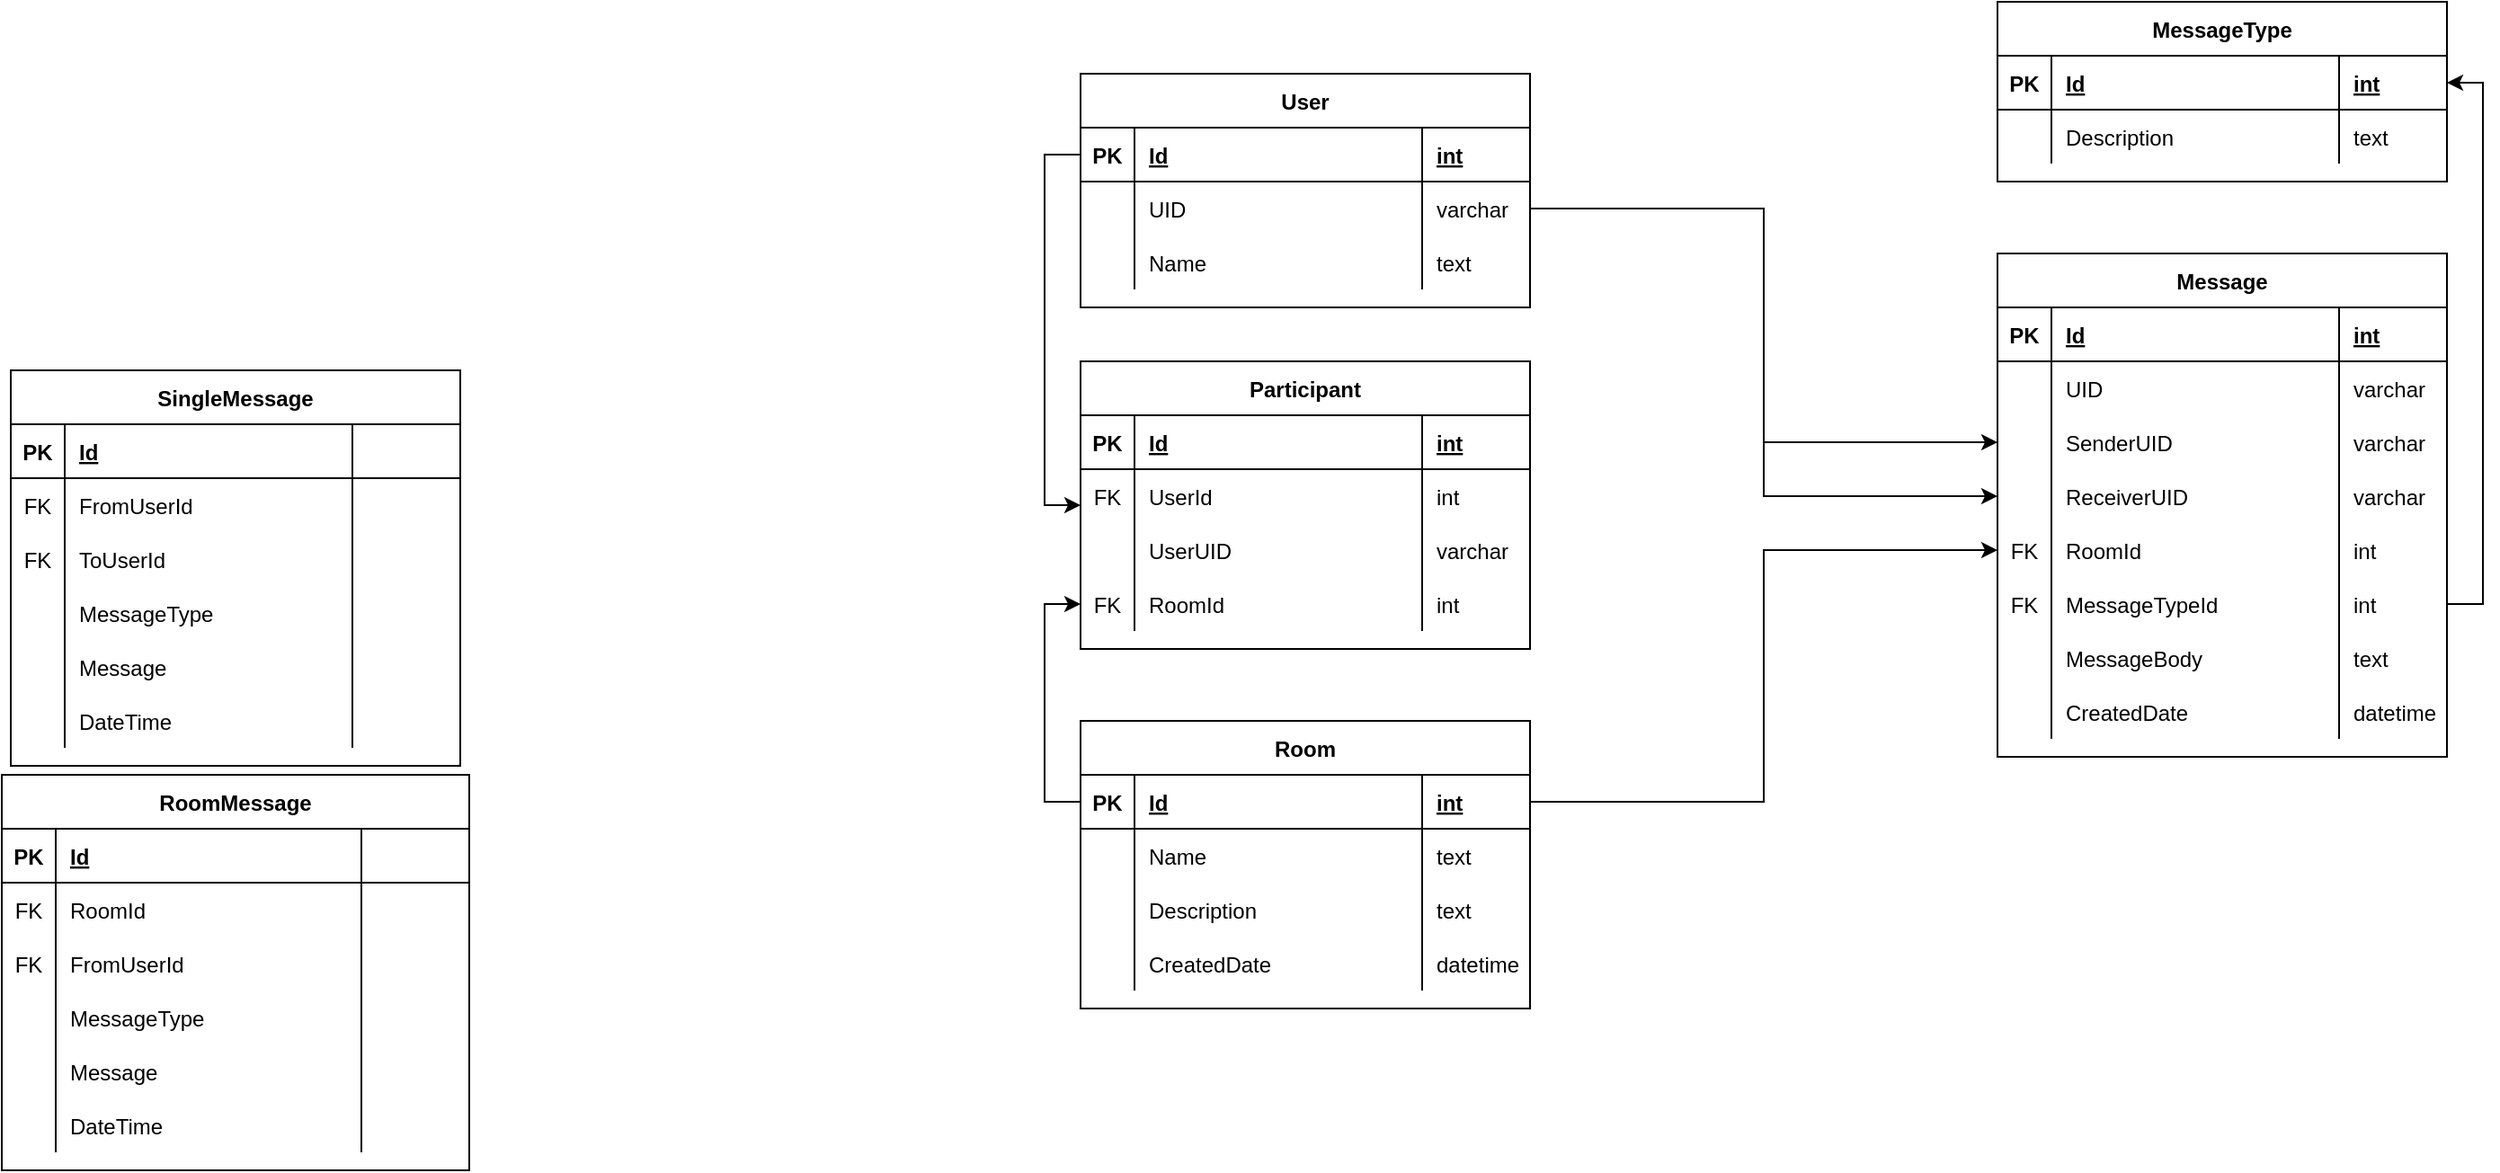 <mxfile version="14.8.3" type="device"><diagram id="R2lEEEUBdFMjLlhIrx00" name="Page-1"><mxGraphModel dx="773" dy="656" grid="1" gridSize="10" guides="1" tooltips="1" connect="1" arrows="1" fold="1" page="1" pageScale="1" pageWidth="850" pageHeight="1100" math="0" shadow="0" extFonts="Permanent Marker^https://fonts.googleapis.com/css?family=Permanent+Marker"><root><mxCell id="0"/><mxCell id="1" parent="0"/><mxCell id="C-vyLk0tnHw3VtMMgP7b-13" value="Room" style="shape=table;startSize=30;container=1;collapsible=1;childLayout=tableLayout;fixedRows=1;rowLines=0;fontStyle=1;align=center;resizeLast=1;" parent="1" vertex="1"><mxGeometry x="780" y="450" width="250" height="160" as="geometry"/></mxCell><mxCell id="C-vyLk0tnHw3VtMMgP7b-14" value="" style="shape=partialRectangle;collapsible=0;dropTarget=0;pointerEvents=0;fillColor=none;points=[[0,0.5],[1,0.5]];portConstraint=eastwest;top=0;left=0;right=0;bottom=1;" parent="C-vyLk0tnHw3VtMMgP7b-13" vertex="1"><mxGeometry y="30" width="250" height="30" as="geometry"/></mxCell><mxCell id="C-vyLk0tnHw3VtMMgP7b-15" value="PK" style="shape=partialRectangle;overflow=hidden;connectable=0;fillColor=none;top=0;left=0;bottom=0;right=0;fontStyle=1;" parent="C-vyLk0tnHw3VtMMgP7b-14" vertex="1"><mxGeometry width="30" height="30" as="geometry"/></mxCell><mxCell id="C-vyLk0tnHw3VtMMgP7b-16" value="Id" style="shape=partialRectangle;overflow=hidden;connectable=0;fillColor=none;top=0;left=0;bottom=0;right=0;align=left;spacingLeft=6;fontStyle=5;" parent="C-vyLk0tnHw3VtMMgP7b-14" vertex="1"><mxGeometry x="30" width="160" height="30" as="geometry"/></mxCell><mxCell id="4KyUTd0GVDFU0rJ4aI4f-154" value="int" style="shape=partialRectangle;overflow=hidden;connectable=0;fillColor=none;top=0;left=0;bottom=0;right=0;align=left;spacingLeft=6;fontStyle=5;" parent="C-vyLk0tnHw3VtMMgP7b-14" vertex="1"><mxGeometry x="190" width="60" height="30" as="geometry"/></mxCell><mxCell id="C-vyLk0tnHw3VtMMgP7b-17" value="" style="shape=partialRectangle;collapsible=0;dropTarget=0;pointerEvents=0;fillColor=none;points=[[0,0.5],[1,0.5]];portConstraint=eastwest;top=0;left=0;right=0;bottom=0;" parent="C-vyLk0tnHw3VtMMgP7b-13" vertex="1"><mxGeometry y="60" width="250" height="30" as="geometry"/></mxCell><mxCell id="C-vyLk0tnHw3VtMMgP7b-18" value="" style="shape=partialRectangle;overflow=hidden;connectable=0;fillColor=none;top=0;left=0;bottom=0;right=0;" parent="C-vyLk0tnHw3VtMMgP7b-17" vertex="1"><mxGeometry width="30" height="30" as="geometry"/></mxCell><mxCell id="C-vyLk0tnHw3VtMMgP7b-19" value="Name" style="shape=partialRectangle;overflow=hidden;connectable=0;fillColor=none;top=0;left=0;bottom=0;right=0;align=left;spacingLeft=6;" parent="C-vyLk0tnHw3VtMMgP7b-17" vertex="1"><mxGeometry x="30" width="160" height="30" as="geometry"/></mxCell><mxCell id="4KyUTd0GVDFU0rJ4aI4f-155" value="text" style="shape=partialRectangle;overflow=hidden;connectable=0;fillColor=none;top=0;left=0;bottom=0;right=0;align=left;spacingLeft=6;" parent="C-vyLk0tnHw3VtMMgP7b-17" vertex="1"><mxGeometry x="190" width="60" height="30" as="geometry"/></mxCell><mxCell id="C-vyLk0tnHw3VtMMgP7b-20" value="" style="shape=partialRectangle;collapsible=0;dropTarget=0;pointerEvents=0;fillColor=none;points=[[0,0.5],[1,0.5]];portConstraint=eastwest;top=0;left=0;right=0;bottom=0;" parent="C-vyLk0tnHw3VtMMgP7b-13" vertex="1"><mxGeometry y="90" width="250" height="30" as="geometry"/></mxCell><mxCell id="C-vyLk0tnHw3VtMMgP7b-21" value="" style="shape=partialRectangle;overflow=hidden;connectable=0;fillColor=none;top=0;left=0;bottom=0;right=0;" parent="C-vyLk0tnHw3VtMMgP7b-20" vertex="1"><mxGeometry width="30" height="30" as="geometry"/></mxCell><mxCell id="C-vyLk0tnHw3VtMMgP7b-22" value="Description" style="shape=partialRectangle;overflow=hidden;connectable=0;fillColor=none;top=0;left=0;bottom=0;right=0;align=left;spacingLeft=6;" parent="C-vyLk0tnHw3VtMMgP7b-20" vertex="1"><mxGeometry x="30" width="160" height="30" as="geometry"/></mxCell><mxCell id="4KyUTd0GVDFU0rJ4aI4f-156" value="text" style="shape=partialRectangle;overflow=hidden;connectable=0;fillColor=none;top=0;left=0;bottom=0;right=0;align=left;spacingLeft=6;" parent="C-vyLk0tnHw3VtMMgP7b-20" vertex="1"><mxGeometry x="190" width="60" height="30" as="geometry"/></mxCell><mxCell id="4KyUTd0GVDFU0rJ4aI4f-47" style="shape=partialRectangle;collapsible=0;dropTarget=0;pointerEvents=0;fillColor=none;points=[[0,0.5],[1,0.5]];portConstraint=eastwest;top=0;left=0;right=0;bottom=0;" parent="C-vyLk0tnHw3VtMMgP7b-13" vertex="1"><mxGeometry y="120" width="250" height="30" as="geometry"/></mxCell><mxCell id="4KyUTd0GVDFU0rJ4aI4f-48" style="shape=partialRectangle;overflow=hidden;connectable=0;fillColor=none;top=0;left=0;bottom=0;right=0;" parent="4KyUTd0GVDFU0rJ4aI4f-47" vertex="1"><mxGeometry width="30" height="30" as="geometry"/></mxCell><mxCell id="4KyUTd0GVDFU0rJ4aI4f-49" value="CreatedDate" style="shape=partialRectangle;overflow=hidden;connectable=0;fillColor=none;top=0;left=0;bottom=0;right=0;align=left;spacingLeft=6;" parent="4KyUTd0GVDFU0rJ4aI4f-47" vertex="1"><mxGeometry x="30" width="160" height="30" as="geometry"/></mxCell><mxCell id="4KyUTd0GVDFU0rJ4aI4f-157" value="datetime" style="shape=partialRectangle;overflow=hidden;connectable=0;fillColor=none;top=0;left=0;bottom=0;right=0;align=left;spacingLeft=6;" parent="4KyUTd0GVDFU0rJ4aI4f-47" vertex="1"><mxGeometry x="190" width="60" height="30" as="geometry"/></mxCell><mxCell id="4KyUTd0GVDFU0rJ4aI4f-66" style="edgeStyle=orthogonalEdgeStyle;rounded=0;orthogonalLoop=1;jettySize=auto;html=1;exitX=1;exitY=0.5;exitDx=0;exitDy=0;entryX=0;entryY=0.5;entryDx=0;entryDy=0;" parent="1" source="C-vyLk0tnHw3VtMMgP7b-24" edge="1"><mxGeometry relative="1" as="geometry"/></mxCell><mxCell id="C-vyLk0tnHw3VtMMgP7b-23" value="User" style="shape=table;startSize=30;container=1;collapsible=1;childLayout=tableLayout;fixedRows=1;rowLines=0;fontStyle=1;align=center;resizeLast=1;" parent="1" vertex="1"><mxGeometry x="780" y="90" width="250" height="130" as="geometry"/></mxCell><mxCell id="C-vyLk0tnHw3VtMMgP7b-24" value="" style="shape=partialRectangle;collapsible=0;dropTarget=0;pointerEvents=0;fillColor=none;points=[[0,0.5],[1,0.5]];portConstraint=eastwest;top=0;left=0;right=0;bottom=1;" parent="C-vyLk0tnHw3VtMMgP7b-23" vertex="1"><mxGeometry y="30" width="250" height="30" as="geometry"/></mxCell><mxCell id="C-vyLk0tnHw3VtMMgP7b-25" value="PK" style="shape=partialRectangle;overflow=hidden;connectable=0;fillColor=none;top=0;left=0;bottom=0;right=0;fontStyle=1;" parent="C-vyLk0tnHw3VtMMgP7b-24" vertex="1"><mxGeometry width="30" height="30" as="geometry"/></mxCell><mxCell id="C-vyLk0tnHw3VtMMgP7b-26" value="Id" style="shape=partialRectangle;overflow=hidden;connectable=0;fillColor=none;top=0;left=0;bottom=0;right=0;align=left;spacingLeft=6;fontStyle=5;" parent="C-vyLk0tnHw3VtMMgP7b-24" vertex="1"><mxGeometry x="30" width="160" height="30" as="geometry"/></mxCell><mxCell id="4KyUTd0GVDFU0rJ4aI4f-140" value="int" style="shape=partialRectangle;overflow=hidden;connectable=0;fillColor=none;top=0;left=0;bottom=0;right=0;align=left;spacingLeft=6;fontStyle=5;" parent="C-vyLk0tnHw3VtMMgP7b-24" vertex="1"><mxGeometry x="190" width="60" height="30" as="geometry"/></mxCell><mxCell id="z6zWXzBOyjvZkmznRWdX-42" style="shape=partialRectangle;collapsible=0;dropTarget=0;pointerEvents=0;fillColor=none;points=[[0,0.5],[1,0.5]];portConstraint=eastwest;top=0;left=0;right=0;bottom=0;" vertex="1" parent="C-vyLk0tnHw3VtMMgP7b-23"><mxGeometry y="60" width="250" height="30" as="geometry"/></mxCell><mxCell id="z6zWXzBOyjvZkmznRWdX-43" style="shape=partialRectangle;overflow=hidden;connectable=0;fillColor=none;top=0;left=0;bottom=0;right=0;" vertex="1" parent="z6zWXzBOyjvZkmznRWdX-42"><mxGeometry width="30" height="30" as="geometry"/></mxCell><mxCell id="z6zWXzBOyjvZkmznRWdX-44" value="UID" style="shape=partialRectangle;overflow=hidden;connectable=0;fillColor=none;top=0;left=0;bottom=0;right=0;align=left;spacingLeft=6;" vertex="1" parent="z6zWXzBOyjvZkmznRWdX-42"><mxGeometry x="30" width="160" height="30" as="geometry"/></mxCell><mxCell id="z6zWXzBOyjvZkmznRWdX-45" value="varchar" style="shape=partialRectangle;overflow=hidden;connectable=0;fillColor=none;top=0;left=0;bottom=0;right=0;align=left;spacingLeft=6;" vertex="1" parent="z6zWXzBOyjvZkmznRWdX-42"><mxGeometry x="190" width="60" height="30" as="geometry"/></mxCell><mxCell id="C-vyLk0tnHw3VtMMgP7b-27" value="" style="shape=partialRectangle;collapsible=0;dropTarget=0;pointerEvents=0;fillColor=none;points=[[0,0.5],[1,0.5]];portConstraint=eastwest;top=0;left=0;right=0;bottom=0;" parent="C-vyLk0tnHw3VtMMgP7b-23" vertex="1"><mxGeometry y="90" width="250" height="30" as="geometry"/></mxCell><mxCell id="C-vyLk0tnHw3VtMMgP7b-28" value="" style="shape=partialRectangle;overflow=hidden;connectable=0;fillColor=none;top=0;left=0;bottom=0;right=0;" parent="C-vyLk0tnHw3VtMMgP7b-27" vertex="1"><mxGeometry width="30" height="30" as="geometry"/></mxCell><mxCell id="C-vyLk0tnHw3VtMMgP7b-29" value="Name" style="shape=partialRectangle;overflow=hidden;connectable=0;fillColor=none;top=0;left=0;bottom=0;right=0;align=left;spacingLeft=6;" parent="C-vyLk0tnHw3VtMMgP7b-27" vertex="1"><mxGeometry x="30" width="160" height="30" as="geometry"/></mxCell><mxCell id="4KyUTd0GVDFU0rJ4aI4f-141" value="text" style="shape=partialRectangle;overflow=hidden;connectable=0;fillColor=none;top=0;left=0;bottom=0;right=0;align=left;spacingLeft=6;" parent="C-vyLk0tnHw3VtMMgP7b-27" vertex="1"><mxGeometry x="190" width="60" height="30" as="geometry"/></mxCell><mxCell id="4KyUTd0GVDFU0rJ4aI4f-89" value="RoomMessage" style="shape=table;startSize=30;container=1;collapsible=1;childLayout=tableLayout;fixedRows=1;rowLines=0;fontStyle=1;align=center;resizeLast=1;" parent="1" vertex="1"><mxGeometry x="180" y="480" width="260" height="220" as="geometry"/></mxCell><mxCell id="4KyUTd0GVDFU0rJ4aI4f-90" value="" style="shape=partialRectangle;collapsible=0;dropTarget=0;pointerEvents=0;fillColor=none;points=[[0,0.5],[1,0.5]];portConstraint=eastwest;top=0;left=0;right=0;bottom=1;" parent="4KyUTd0GVDFU0rJ4aI4f-89" vertex="1"><mxGeometry y="30" width="260" height="30" as="geometry"/></mxCell><mxCell id="4KyUTd0GVDFU0rJ4aI4f-91" value="PK" style="shape=partialRectangle;overflow=hidden;connectable=0;fillColor=none;top=0;left=0;bottom=0;right=0;fontStyle=1;" parent="4KyUTd0GVDFU0rJ4aI4f-90" vertex="1"><mxGeometry width="30" height="30" as="geometry"/></mxCell><mxCell id="4KyUTd0GVDFU0rJ4aI4f-92" value="Id" style="shape=partialRectangle;overflow=hidden;connectable=0;fillColor=none;top=0;left=0;bottom=0;right=0;align=left;spacingLeft=6;fontStyle=5;" parent="4KyUTd0GVDFU0rJ4aI4f-90" vertex="1"><mxGeometry x="30" width="170" height="30" as="geometry"/></mxCell><mxCell id="4KyUTd0GVDFU0rJ4aI4f-158" style="shape=partialRectangle;overflow=hidden;connectable=0;fillColor=none;top=0;left=0;bottom=0;right=0;align=left;spacingLeft=6;fontStyle=5;" parent="4KyUTd0GVDFU0rJ4aI4f-90" vertex="1"><mxGeometry x="200" width="60" height="30" as="geometry"/></mxCell><mxCell id="4KyUTd0GVDFU0rJ4aI4f-93" value="" style="shape=partialRectangle;collapsible=0;dropTarget=0;pointerEvents=0;fillColor=none;points=[[0,0.5],[1,0.5]];portConstraint=eastwest;top=0;left=0;right=0;bottom=0;" parent="4KyUTd0GVDFU0rJ4aI4f-89" vertex="1"><mxGeometry y="60" width="260" height="30" as="geometry"/></mxCell><mxCell id="4KyUTd0GVDFU0rJ4aI4f-94" value="FK" style="shape=partialRectangle;overflow=hidden;connectable=0;fillColor=none;top=0;left=0;bottom=0;right=0;" parent="4KyUTd0GVDFU0rJ4aI4f-93" vertex="1"><mxGeometry width="30" height="30" as="geometry"/></mxCell><mxCell id="4KyUTd0GVDFU0rJ4aI4f-95" value="RoomId" style="shape=partialRectangle;overflow=hidden;connectable=0;fillColor=none;top=0;left=0;bottom=0;right=0;align=left;spacingLeft=6;" parent="4KyUTd0GVDFU0rJ4aI4f-93" vertex="1"><mxGeometry x="30" width="170" height="30" as="geometry"/></mxCell><mxCell id="4KyUTd0GVDFU0rJ4aI4f-159" style="shape=partialRectangle;overflow=hidden;connectable=0;fillColor=none;top=0;left=0;bottom=0;right=0;align=left;spacingLeft=6;" parent="4KyUTd0GVDFU0rJ4aI4f-93" vertex="1"><mxGeometry x="200" width="60" height="30" as="geometry"/></mxCell><mxCell id="4KyUTd0GVDFU0rJ4aI4f-123" style="shape=partialRectangle;collapsible=0;dropTarget=0;pointerEvents=0;fillColor=none;points=[[0,0.5],[1,0.5]];portConstraint=eastwest;top=0;left=0;right=0;bottom=0;" parent="4KyUTd0GVDFU0rJ4aI4f-89" vertex="1"><mxGeometry y="90" width="260" height="30" as="geometry"/></mxCell><mxCell id="4KyUTd0GVDFU0rJ4aI4f-124" value="FK" style="shape=partialRectangle;overflow=hidden;connectable=0;fillColor=none;top=0;left=0;bottom=0;right=0;" parent="4KyUTd0GVDFU0rJ4aI4f-123" vertex="1"><mxGeometry width="30" height="30" as="geometry"/></mxCell><mxCell id="4KyUTd0GVDFU0rJ4aI4f-125" value="FromUserId" style="shape=partialRectangle;overflow=hidden;connectable=0;fillColor=none;top=0;left=0;bottom=0;right=0;align=left;spacingLeft=6;" parent="4KyUTd0GVDFU0rJ4aI4f-123" vertex="1"><mxGeometry x="30" width="170" height="30" as="geometry"/></mxCell><mxCell id="4KyUTd0GVDFU0rJ4aI4f-160" style="shape=partialRectangle;overflow=hidden;connectable=0;fillColor=none;top=0;left=0;bottom=0;right=0;align=left;spacingLeft=6;" parent="4KyUTd0GVDFU0rJ4aI4f-123" vertex="1"><mxGeometry x="200" width="60" height="30" as="geometry"/></mxCell><mxCell id="4KyUTd0GVDFU0rJ4aI4f-96" value="" style="shape=partialRectangle;collapsible=0;dropTarget=0;pointerEvents=0;fillColor=none;points=[[0,0.5],[1,0.5]];portConstraint=eastwest;top=0;left=0;right=0;bottom=0;" parent="4KyUTd0GVDFU0rJ4aI4f-89" vertex="1"><mxGeometry y="120" width="260" height="30" as="geometry"/></mxCell><mxCell id="4KyUTd0GVDFU0rJ4aI4f-97" value="" style="shape=partialRectangle;overflow=hidden;connectable=0;fillColor=none;top=0;left=0;bottom=0;right=0;" parent="4KyUTd0GVDFU0rJ4aI4f-96" vertex="1"><mxGeometry width="30" height="30" as="geometry"/></mxCell><mxCell id="4KyUTd0GVDFU0rJ4aI4f-98" value="MessageType" style="shape=partialRectangle;overflow=hidden;connectable=0;fillColor=none;top=0;left=0;bottom=0;right=0;align=left;spacingLeft=6;" parent="4KyUTd0GVDFU0rJ4aI4f-96" vertex="1"><mxGeometry x="30" width="170" height="30" as="geometry"/></mxCell><mxCell id="4KyUTd0GVDFU0rJ4aI4f-161" style="shape=partialRectangle;overflow=hidden;connectable=0;fillColor=none;top=0;left=0;bottom=0;right=0;align=left;spacingLeft=6;" parent="4KyUTd0GVDFU0rJ4aI4f-96" vertex="1"><mxGeometry x="200" width="60" height="30" as="geometry"/></mxCell><mxCell id="4KyUTd0GVDFU0rJ4aI4f-99" style="shape=partialRectangle;collapsible=0;dropTarget=0;pointerEvents=0;fillColor=none;points=[[0,0.5],[1,0.5]];portConstraint=eastwest;top=0;left=0;right=0;bottom=0;" parent="4KyUTd0GVDFU0rJ4aI4f-89" vertex="1"><mxGeometry y="150" width="260" height="30" as="geometry"/></mxCell><mxCell id="4KyUTd0GVDFU0rJ4aI4f-100" style="shape=partialRectangle;overflow=hidden;connectable=0;fillColor=none;top=0;left=0;bottom=0;right=0;" parent="4KyUTd0GVDFU0rJ4aI4f-99" vertex="1"><mxGeometry width="30" height="30" as="geometry"/></mxCell><mxCell id="4KyUTd0GVDFU0rJ4aI4f-101" value="Message" style="shape=partialRectangle;overflow=hidden;connectable=0;fillColor=none;top=0;left=0;bottom=0;right=0;align=left;spacingLeft=6;" parent="4KyUTd0GVDFU0rJ4aI4f-99" vertex="1"><mxGeometry x="30" width="170" height="30" as="geometry"/></mxCell><mxCell id="4KyUTd0GVDFU0rJ4aI4f-162" style="shape=partialRectangle;overflow=hidden;connectable=0;fillColor=none;top=0;left=0;bottom=0;right=0;align=left;spacingLeft=6;" parent="4KyUTd0GVDFU0rJ4aI4f-99" vertex="1"><mxGeometry x="200" width="60" height="30" as="geometry"/></mxCell><mxCell id="4KyUTd0GVDFU0rJ4aI4f-102" style="shape=partialRectangle;collapsible=0;dropTarget=0;pointerEvents=0;fillColor=none;points=[[0,0.5],[1,0.5]];portConstraint=eastwest;top=0;left=0;right=0;bottom=0;" parent="4KyUTd0GVDFU0rJ4aI4f-89" vertex="1"><mxGeometry y="180" width="260" height="30" as="geometry"/></mxCell><mxCell id="4KyUTd0GVDFU0rJ4aI4f-103" style="shape=partialRectangle;overflow=hidden;connectable=0;fillColor=none;top=0;left=0;bottom=0;right=0;" parent="4KyUTd0GVDFU0rJ4aI4f-102" vertex="1"><mxGeometry width="30" height="30" as="geometry"/></mxCell><mxCell id="4KyUTd0GVDFU0rJ4aI4f-104" value="DateTime" style="shape=partialRectangle;overflow=hidden;connectable=0;fillColor=none;top=0;left=0;bottom=0;right=0;align=left;spacingLeft=6;" parent="4KyUTd0GVDFU0rJ4aI4f-102" vertex="1"><mxGeometry x="30" width="170" height="30" as="geometry"/></mxCell><mxCell id="4KyUTd0GVDFU0rJ4aI4f-163" style="shape=partialRectangle;overflow=hidden;connectable=0;fillColor=none;top=0;left=0;bottom=0;right=0;align=left;spacingLeft=6;" parent="4KyUTd0GVDFU0rJ4aI4f-102" vertex="1"><mxGeometry x="200" width="60" height="30" as="geometry"/></mxCell><mxCell id="4KyUTd0GVDFU0rJ4aI4f-110" value="Participant" style="shape=table;startSize=30;container=1;collapsible=1;childLayout=tableLayout;fixedRows=1;rowLines=0;fontStyle=1;align=center;resizeLast=1;" parent="1" vertex="1"><mxGeometry x="780" y="250" width="250" height="160" as="geometry"/></mxCell><mxCell id="4KyUTd0GVDFU0rJ4aI4f-111" value="" style="shape=partialRectangle;collapsible=0;dropTarget=0;pointerEvents=0;fillColor=none;points=[[0,0.5],[1,0.5]];portConstraint=eastwest;top=0;left=0;right=0;bottom=1;" parent="4KyUTd0GVDFU0rJ4aI4f-110" vertex="1"><mxGeometry y="30" width="250" height="30" as="geometry"/></mxCell><mxCell id="4KyUTd0GVDFU0rJ4aI4f-112" value="PK" style="shape=partialRectangle;overflow=hidden;connectable=0;fillColor=none;top=0;left=0;bottom=0;right=0;fontStyle=1;" parent="4KyUTd0GVDFU0rJ4aI4f-111" vertex="1"><mxGeometry width="30" height="30" as="geometry"/></mxCell><mxCell id="4KyUTd0GVDFU0rJ4aI4f-113" value="Id" style="shape=partialRectangle;overflow=hidden;connectable=0;fillColor=none;top=0;left=0;bottom=0;right=0;align=left;spacingLeft=6;fontStyle=5;" parent="4KyUTd0GVDFU0rJ4aI4f-111" vertex="1"><mxGeometry x="30" width="160" height="30" as="geometry"/></mxCell><mxCell id="4KyUTd0GVDFU0rJ4aI4f-151" value="int" style="shape=partialRectangle;overflow=hidden;connectable=0;fillColor=none;top=0;left=0;bottom=0;right=0;align=left;spacingLeft=6;fontStyle=5;" parent="4KyUTd0GVDFU0rJ4aI4f-111" vertex="1"><mxGeometry x="190" width="60" height="30" as="geometry"/></mxCell><mxCell id="z6zWXzBOyjvZkmznRWdX-46" style="shape=partialRectangle;collapsible=0;dropTarget=0;pointerEvents=0;fillColor=none;points=[[0,0.5],[1,0.5]];portConstraint=eastwest;top=0;left=0;right=0;bottom=0;" vertex="1" parent="4KyUTd0GVDFU0rJ4aI4f-110"><mxGeometry y="60" width="250" height="30" as="geometry"/></mxCell><mxCell id="z6zWXzBOyjvZkmznRWdX-47" value="FK" style="shape=partialRectangle;overflow=hidden;connectable=0;fillColor=none;top=0;left=0;bottom=0;right=0;" vertex="1" parent="z6zWXzBOyjvZkmznRWdX-46"><mxGeometry width="30" height="30" as="geometry"/></mxCell><mxCell id="z6zWXzBOyjvZkmznRWdX-48" value="UserId" style="shape=partialRectangle;overflow=hidden;connectable=0;fillColor=none;top=0;left=0;bottom=0;right=0;align=left;spacingLeft=6;" vertex="1" parent="z6zWXzBOyjvZkmznRWdX-46"><mxGeometry x="30" width="160" height="30" as="geometry"/></mxCell><mxCell id="z6zWXzBOyjvZkmznRWdX-49" value="int" style="shape=partialRectangle;overflow=hidden;connectable=0;fillColor=none;top=0;left=0;bottom=0;right=0;align=left;spacingLeft=6;" vertex="1" parent="z6zWXzBOyjvZkmznRWdX-46"><mxGeometry x="190" width="60" height="30" as="geometry"/></mxCell><mxCell id="4KyUTd0GVDFU0rJ4aI4f-114" value="" style="shape=partialRectangle;collapsible=0;dropTarget=0;pointerEvents=0;fillColor=none;points=[[0,0.5],[1,0.5]];portConstraint=eastwest;top=0;left=0;right=0;bottom=0;" parent="4KyUTd0GVDFU0rJ4aI4f-110" vertex="1"><mxGeometry y="90" width="250" height="30" as="geometry"/></mxCell><mxCell id="4KyUTd0GVDFU0rJ4aI4f-115" value="" style="shape=partialRectangle;overflow=hidden;connectable=0;fillColor=none;top=0;left=0;bottom=0;right=0;" parent="4KyUTd0GVDFU0rJ4aI4f-114" vertex="1"><mxGeometry width="30" height="30" as="geometry"/></mxCell><mxCell id="4KyUTd0GVDFU0rJ4aI4f-116" value="UserUID" style="shape=partialRectangle;overflow=hidden;connectable=0;fillColor=none;top=0;left=0;bottom=0;right=0;align=left;spacingLeft=6;" parent="4KyUTd0GVDFU0rJ4aI4f-114" vertex="1"><mxGeometry x="30" width="160" height="30" as="geometry"/></mxCell><mxCell id="4KyUTd0GVDFU0rJ4aI4f-152" value="varchar" style="shape=partialRectangle;overflow=hidden;connectable=0;fillColor=none;top=0;left=0;bottom=0;right=0;align=left;spacingLeft=6;" parent="4KyUTd0GVDFU0rJ4aI4f-114" vertex="1"><mxGeometry x="190" width="60" height="30" as="geometry"/></mxCell><mxCell id="4KyUTd0GVDFU0rJ4aI4f-117" style="shape=partialRectangle;collapsible=0;dropTarget=0;pointerEvents=0;fillColor=none;points=[[0,0.5],[1,0.5]];portConstraint=eastwest;top=0;left=0;right=0;bottom=0;" parent="4KyUTd0GVDFU0rJ4aI4f-110" vertex="1"><mxGeometry y="120" width="250" height="30" as="geometry"/></mxCell><mxCell id="4KyUTd0GVDFU0rJ4aI4f-118" value="FK" style="shape=partialRectangle;overflow=hidden;connectable=0;fillColor=none;top=0;left=0;bottom=0;right=0;" parent="4KyUTd0GVDFU0rJ4aI4f-117" vertex="1"><mxGeometry width="30" height="30" as="geometry"/></mxCell><mxCell id="4KyUTd0GVDFU0rJ4aI4f-119" value="RoomId" style="shape=partialRectangle;overflow=hidden;connectable=0;fillColor=none;top=0;left=0;bottom=0;right=0;align=left;spacingLeft=6;" parent="4KyUTd0GVDFU0rJ4aI4f-117" vertex="1"><mxGeometry x="30" width="160" height="30" as="geometry"/></mxCell><mxCell id="4KyUTd0GVDFU0rJ4aI4f-153" value="int" style="shape=partialRectangle;overflow=hidden;connectable=0;fillColor=none;top=0;left=0;bottom=0;right=0;align=left;spacingLeft=6;" parent="4KyUTd0GVDFU0rJ4aI4f-117" vertex="1"><mxGeometry x="190" width="60" height="30" as="geometry"/></mxCell><mxCell id="4KyUTd0GVDFU0rJ4aI4f-121" style="edgeStyle=orthogonalEdgeStyle;rounded=0;orthogonalLoop=1;jettySize=auto;html=1;exitX=0;exitY=0.5;exitDx=0;exitDy=0;entryX=0;entryY=0.667;entryDx=0;entryDy=0;entryPerimeter=0;" parent="1" source="C-vyLk0tnHw3VtMMgP7b-24" target="z6zWXzBOyjvZkmznRWdX-46" edge="1"><mxGeometry relative="1" as="geometry"><mxPoint x="760" y="75" as="sourcePoint"/><mxPoint x="710" y="330" as="targetPoint"/></mxGeometry></mxCell><mxCell id="4KyUTd0GVDFU0rJ4aI4f-122" style="edgeStyle=orthogonalEdgeStyle;rounded=0;orthogonalLoop=1;jettySize=auto;html=1;exitX=0;exitY=0.5;exitDx=0;exitDy=0;entryX=0;entryY=0.5;entryDx=0;entryDy=0;" parent="1" source="C-vyLk0tnHw3VtMMgP7b-14" target="4KyUTd0GVDFU0rJ4aI4f-117" edge="1"><mxGeometry relative="1" as="geometry"/></mxCell><mxCell id="z6zWXzBOyjvZkmznRWdX-1" value="Message" style="shape=table;startSize=30;container=1;collapsible=1;childLayout=tableLayout;fixedRows=1;rowLines=0;fontStyle=1;align=center;resizeLast=1;" vertex="1" parent="1"><mxGeometry x="1290" y="190" width="250" height="280" as="geometry"/></mxCell><mxCell id="z6zWXzBOyjvZkmznRWdX-2" value="" style="shape=partialRectangle;collapsible=0;dropTarget=0;pointerEvents=0;fillColor=none;points=[[0,0.5],[1,0.5]];portConstraint=eastwest;top=0;left=0;right=0;bottom=1;" vertex="1" parent="z6zWXzBOyjvZkmznRWdX-1"><mxGeometry y="30" width="250" height="30" as="geometry"/></mxCell><mxCell id="z6zWXzBOyjvZkmznRWdX-3" value="PK" style="shape=partialRectangle;overflow=hidden;connectable=0;fillColor=none;top=0;left=0;bottom=0;right=0;fontStyle=1;" vertex="1" parent="z6zWXzBOyjvZkmznRWdX-2"><mxGeometry width="30" height="30" as="geometry"/></mxCell><mxCell id="z6zWXzBOyjvZkmznRWdX-4" value="Id" style="shape=partialRectangle;overflow=hidden;connectable=0;fillColor=none;top=0;left=0;bottom=0;right=0;align=left;spacingLeft=6;fontStyle=5;" vertex="1" parent="z6zWXzBOyjvZkmznRWdX-2"><mxGeometry x="30" width="160" height="30" as="geometry"/></mxCell><mxCell id="z6zWXzBOyjvZkmznRWdX-5" value="int" style="shape=partialRectangle;overflow=hidden;connectable=0;fillColor=none;top=0;left=0;bottom=0;right=0;align=left;spacingLeft=6;fontStyle=5;" vertex="1" parent="z6zWXzBOyjvZkmznRWdX-2"><mxGeometry x="190" width="60" height="30" as="geometry"/></mxCell><mxCell id="z6zWXzBOyjvZkmznRWdX-33" style="shape=partialRectangle;collapsible=0;dropTarget=0;pointerEvents=0;fillColor=none;points=[[0,0.5],[1,0.5]];portConstraint=eastwest;top=0;left=0;right=0;bottom=0;" vertex="1" parent="z6zWXzBOyjvZkmznRWdX-1"><mxGeometry y="60" width="250" height="30" as="geometry"/></mxCell><mxCell id="z6zWXzBOyjvZkmznRWdX-34" style="shape=partialRectangle;overflow=hidden;connectable=0;fillColor=none;top=0;left=0;bottom=0;right=0;" vertex="1" parent="z6zWXzBOyjvZkmznRWdX-33"><mxGeometry width="30" height="30" as="geometry"/></mxCell><mxCell id="z6zWXzBOyjvZkmznRWdX-35" value="UID" style="shape=partialRectangle;overflow=hidden;connectable=0;fillColor=none;top=0;left=0;bottom=0;right=0;align=left;spacingLeft=6;" vertex="1" parent="z6zWXzBOyjvZkmznRWdX-33"><mxGeometry x="30" width="160" height="30" as="geometry"/></mxCell><mxCell id="z6zWXzBOyjvZkmznRWdX-36" value="varchar" style="shape=partialRectangle;overflow=hidden;connectable=0;fillColor=none;top=0;left=0;bottom=0;right=0;align=left;spacingLeft=6;" vertex="1" parent="z6zWXzBOyjvZkmznRWdX-33"><mxGeometry x="190" width="60" height="30" as="geometry"/></mxCell><mxCell id="z6zWXzBOyjvZkmznRWdX-6" value="" style="shape=partialRectangle;collapsible=0;dropTarget=0;pointerEvents=0;fillColor=none;points=[[0,0.5],[1,0.5]];portConstraint=eastwest;top=0;left=0;right=0;bottom=0;" vertex="1" parent="z6zWXzBOyjvZkmznRWdX-1"><mxGeometry y="90" width="250" height="30" as="geometry"/></mxCell><mxCell id="z6zWXzBOyjvZkmznRWdX-7" value="" style="shape=partialRectangle;overflow=hidden;connectable=0;fillColor=none;top=0;left=0;bottom=0;right=0;" vertex="1" parent="z6zWXzBOyjvZkmznRWdX-6"><mxGeometry width="30" height="30" as="geometry"/></mxCell><mxCell id="z6zWXzBOyjvZkmznRWdX-8" value="SenderUID" style="shape=partialRectangle;overflow=hidden;connectable=0;fillColor=none;top=0;left=0;bottom=0;right=0;align=left;spacingLeft=6;" vertex="1" parent="z6zWXzBOyjvZkmznRWdX-6"><mxGeometry x="30" width="160" height="30" as="geometry"/></mxCell><mxCell id="z6zWXzBOyjvZkmznRWdX-9" value="varchar" style="shape=partialRectangle;overflow=hidden;connectable=0;fillColor=none;top=0;left=0;bottom=0;right=0;align=left;spacingLeft=6;" vertex="1" parent="z6zWXzBOyjvZkmznRWdX-6"><mxGeometry x="190" width="60" height="30" as="geometry"/></mxCell><mxCell id="z6zWXzBOyjvZkmznRWdX-10" style="shape=partialRectangle;collapsible=0;dropTarget=0;pointerEvents=0;fillColor=none;points=[[0,0.5],[1,0.5]];portConstraint=eastwest;top=0;left=0;right=0;bottom=0;" vertex="1" parent="z6zWXzBOyjvZkmznRWdX-1"><mxGeometry y="120" width="250" height="30" as="geometry"/></mxCell><mxCell id="z6zWXzBOyjvZkmznRWdX-11" value="" style="shape=partialRectangle;overflow=hidden;connectable=0;fillColor=none;top=0;left=0;bottom=0;right=0;" vertex="1" parent="z6zWXzBOyjvZkmznRWdX-10"><mxGeometry width="30" height="30" as="geometry"/></mxCell><mxCell id="z6zWXzBOyjvZkmznRWdX-12" value="ReceiverUID" style="shape=partialRectangle;overflow=hidden;connectable=0;fillColor=none;top=0;left=0;bottom=0;right=0;align=left;spacingLeft=6;" vertex="1" parent="z6zWXzBOyjvZkmznRWdX-10"><mxGeometry x="30" width="160" height="30" as="geometry"/></mxCell><mxCell id="z6zWXzBOyjvZkmznRWdX-13" value="varchar" style="shape=partialRectangle;overflow=hidden;connectable=0;fillColor=none;top=0;left=0;bottom=0;right=0;align=left;spacingLeft=6;" vertex="1" parent="z6zWXzBOyjvZkmznRWdX-10"><mxGeometry x="190" width="60" height="30" as="geometry"/></mxCell><mxCell id="z6zWXzBOyjvZkmznRWdX-26" style="shape=partialRectangle;collapsible=0;dropTarget=0;pointerEvents=0;fillColor=none;points=[[0,0.5],[1,0.5]];portConstraint=eastwest;top=0;left=0;right=0;bottom=0;" vertex="1" parent="z6zWXzBOyjvZkmznRWdX-1"><mxGeometry y="150" width="250" height="30" as="geometry"/></mxCell><mxCell id="z6zWXzBOyjvZkmznRWdX-27" value="FK" style="shape=partialRectangle;overflow=hidden;connectable=0;fillColor=none;top=0;left=0;bottom=0;right=0;" vertex="1" parent="z6zWXzBOyjvZkmznRWdX-26"><mxGeometry width="30" height="30" as="geometry"/></mxCell><mxCell id="z6zWXzBOyjvZkmznRWdX-28" value="RoomId" style="shape=partialRectangle;overflow=hidden;connectable=0;fillColor=none;top=0;left=0;bottom=0;right=0;align=left;spacingLeft=6;" vertex="1" parent="z6zWXzBOyjvZkmznRWdX-26"><mxGeometry x="30" width="160" height="30" as="geometry"/></mxCell><mxCell id="z6zWXzBOyjvZkmznRWdX-29" value="int" style="shape=partialRectangle;overflow=hidden;connectable=0;fillColor=none;top=0;left=0;bottom=0;right=0;align=left;spacingLeft=6;" vertex="1" parent="z6zWXzBOyjvZkmznRWdX-26"><mxGeometry x="190" width="60" height="30" as="geometry"/></mxCell><mxCell id="z6zWXzBOyjvZkmznRWdX-14" value="" style="shape=partialRectangle;collapsible=0;dropTarget=0;pointerEvents=0;fillColor=none;points=[[0,0.5],[1,0.5]];portConstraint=eastwest;top=0;left=0;right=0;bottom=0;" vertex="1" parent="z6zWXzBOyjvZkmznRWdX-1"><mxGeometry y="180" width="250" height="30" as="geometry"/></mxCell><mxCell id="z6zWXzBOyjvZkmznRWdX-15" value="FK" style="shape=partialRectangle;overflow=hidden;connectable=0;fillColor=none;top=0;left=0;bottom=0;right=0;" vertex="1" parent="z6zWXzBOyjvZkmznRWdX-14"><mxGeometry width="30" height="30" as="geometry"/></mxCell><mxCell id="z6zWXzBOyjvZkmznRWdX-16" value="MessageTypeId" style="shape=partialRectangle;overflow=hidden;connectable=0;fillColor=none;top=0;left=0;bottom=0;right=0;align=left;spacingLeft=6;" vertex="1" parent="z6zWXzBOyjvZkmznRWdX-14"><mxGeometry x="30" width="160" height="30" as="geometry"/></mxCell><mxCell id="z6zWXzBOyjvZkmznRWdX-17" value="int" style="shape=partialRectangle;overflow=hidden;connectable=0;fillColor=none;top=0;left=0;bottom=0;right=0;align=left;spacingLeft=6;" vertex="1" parent="z6zWXzBOyjvZkmznRWdX-14"><mxGeometry x="190" width="60" height="30" as="geometry"/></mxCell><mxCell id="z6zWXzBOyjvZkmznRWdX-18" style="shape=partialRectangle;collapsible=0;dropTarget=0;pointerEvents=0;fillColor=none;points=[[0,0.5],[1,0.5]];portConstraint=eastwest;top=0;left=0;right=0;bottom=0;" vertex="1" parent="z6zWXzBOyjvZkmznRWdX-1"><mxGeometry y="210" width="250" height="30" as="geometry"/></mxCell><mxCell id="z6zWXzBOyjvZkmznRWdX-19" style="shape=partialRectangle;overflow=hidden;connectable=0;fillColor=none;top=0;left=0;bottom=0;right=0;" vertex="1" parent="z6zWXzBOyjvZkmznRWdX-18"><mxGeometry width="30" height="30" as="geometry"/></mxCell><mxCell id="z6zWXzBOyjvZkmznRWdX-20" value="MessageBody" style="shape=partialRectangle;overflow=hidden;connectable=0;fillColor=none;top=0;left=0;bottom=0;right=0;align=left;spacingLeft=6;" vertex="1" parent="z6zWXzBOyjvZkmznRWdX-18"><mxGeometry x="30" width="160" height="30" as="geometry"/></mxCell><mxCell id="z6zWXzBOyjvZkmznRWdX-21" value="text" style="shape=partialRectangle;overflow=hidden;connectable=0;fillColor=none;top=0;left=0;bottom=0;right=0;align=left;spacingLeft=6;" vertex="1" parent="z6zWXzBOyjvZkmznRWdX-18"><mxGeometry x="190" width="60" height="30" as="geometry"/></mxCell><mxCell id="z6zWXzBOyjvZkmznRWdX-22" style="shape=partialRectangle;collapsible=0;dropTarget=0;pointerEvents=0;fillColor=none;points=[[0,0.5],[1,0.5]];portConstraint=eastwest;top=0;left=0;right=0;bottom=0;" vertex="1" parent="z6zWXzBOyjvZkmznRWdX-1"><mxGeometry y="240" width="250" height="30" as="geometry"/></mxCell><mxCell id="z6zWXzBOyjvZkmznRWdX-23" style="shape=partialRectangle;overflow=hidden;connectable=0;fillColor=none;top=0;left=0;bottom=0;right=0;" vertex="1" parent="z6zWXzBOyjvZkmznRWdX-22"><mxGeometry width="30" height="30" as="geometry"/></mxCell><mxCell id="z6zWXzBOyjvZkmznRWdX-24" value="CreatedDate" style="shape=partialRectangle;overflow=hidden;connectable=0;fillColor=none;top=0;left=0;bottom=0;right=0;align=left;spacingLeft=6;" vertex="1" parent="z6zWXzBOyjvZkmznRWdX-22"><mxGeometry x="30" width="160" height="30" as="geometry"/></mxCell><mxCell id="z6zWXzBOyjvZkmznRWdX-25" value="datetime" style="shape=partialRectangle;overflow=hidden;connectable=0;fillColor=none;top=0;left=0;bottom=0;right=0;align=left;spacingLeft=6;" vertex="1" parent="z6zWXzBOyjvZkmznRWdX-22"><mxGeometry x="190" width="60" height="30" as="geometry"/></mxCell><mxCell id="z6zWXzBOyjvZkmznRWdX-30" style="edgeStyle=orthogonalEdgeStyle;rounded=0;orthogonalLoop=1;jettySize=auto;html=1;exitX=1;exitY=0.5;exitDx=0;exitDy=0;entryX=0;entryY=0.5;entryDx=0;entryDy=0;" edge="1" parent="1" source="z6zWXzBOyjvZkmznRWdX-42" target="z6zWXzBOyjvZkmznRWdX-6"><mxGeometry relative="1" as="geometry"/></mxCell><mxCell id="z6zWXzBOyjvZkmznRWdX-31" style="edgeStyle=orthogonalEdgeStyle;rounded=0;orthogonalLoop=1;jettySize=auto;html=1;exitX=1;exitY=0.5;exitDx=0;exitDy=0;entryX=0;entryY=0.5;entryDx=0;entryDy=0;" edge="1" parent="1" source="z6zWXzBOyjvZkmznRWdX-42" target="z6zWXzBOyjvZkmznRWdX-10"><mxGeometry relative="1" as="geometry"/></mxCell><mxCell id="z6zWXzBOyjvZkmznRWdX-32" style="edgeStyle=orthogonalEdgeStyle;rounded=0;orthogonalLoop=1;jettySize=auto;html=1;exitX=1;exitY=0.5;exitDx=0;exitDy=0;entryX=0;entryY=0.5;entryDx=0;entryDy=0;" edge="1" parent="1" source="C-vyLk0tnHw3VtMMgP7b-14" target="z6zWXzBOyjvZkmznRWdX-26"><mxGeometry relative="1" as="geometry"/></mxCell><mxCell id="C-vyLk0tnHw3VtMMgP7b-2" value="SingleMessage" style="shape=table;startSize=30;container=1;collapsible=1;childLayout=tableLayout;fixedRows=1;rowLines=0;fontStyle=1;align=center;resizeLast=1;" parent="1" vertex="1"><mxGeometry x="185" y="255" width="250" height="220" as="geometry"/></mxCell><mxCell id="C-vyLk0tnHw3VtMMgP7b-3" value="" style="shape=partialRectangle;collapsible=0;dropTarget=0;pointerEvents=0;fillColor=none;points=[[0,0.5],[1,0.5]];portConstraint=eastwest;top=0;left=0;right=0;bottom=1;" parent="C-vyLk0tnHw3VtMMgP7b-2" vertex="1"><mxGeometry y="30" width="250" height="30" as="geometry"/></mxCell><mxCell id="C-vyLk0tnHw3VtMMgP7b-4" value="PK" style="shape=partialRectangle;overflow=hidden;connectable=0;fillColor=none;top=0;left=0;bottom=0;right=0;fontStyle=1;" parent="C-vyLk0tnHw3VtMMgP7b-3" vertex="1"><mxGeometry width="30" height="30" as="geometry"/></mxCell><mxCell id="C-vyLk0tnHw3VtMMgP7b-5" value="Id" style="shape=partialRectangle;overflow=hidden;connectable=0;fillColor=none;top=0;left=0;bottom=0;right=0;align=left;spacingLeft=6;fontStyle=5;" parent="C-vyLk0tnHw3VtMMgP7b-3" vertex="1"><mxGeometry x="30" width="160" height="30" as="geometry"/></mxCell><mxCell id="4KyUTd0GVDFU0rJ4aI4f-145" style="shape=partialRectangle;overflow=hidden;connectable=0;fillColor=none;top=0;left=0;bottom=0;right=0;align=left;spacingLeft=6;fontStyle=5;" parent="C-vyLk0tnHw3VtMMgP7b-3" vertex="1"><mxGeometry x="190" width="60" height="30" as="geometry"/></mxCell><mxCell id="C-vyLk0tnHw3VtMMgP7b-6" value="" style="shape=partialRectangle;collapsible=0;dropTarget=0;pointerEvents=0;fillColor=none;points=[[0,0.5],[1,0.5]];portConstraint=eastwest;top=0;left=0;right=0;bottom=0;" parent="C-vyLk0tnHw3VtMMgP7b-2" vertex="1"><mxGeometry y="60" width="250" height="30" as="geometry"/></mxCell><mxCell id="C-vyLk0tnHw3VtMMgP7b-7" value="FK" style="shape=partialRectangle;overflow=hidden;connectable=0;fillColor=none;top=0;left=0;bottom=0;right=0;" parent="C-vyLk0tnHw3VtMMgP7b-6" vertex="1"><mxGeometry width="30" height="30" as="geometry"/></mxCell><mxCell id="C-vyLk0tnHw3VtMMgP7b-8" value="FromUserId" style="shape=partialRectangle;overflow=hidden;connectable=0;fillColor=none;top=0;left=0;bottom=0;right=0;align=left;spacingLeft=6;" parent="C-vyLk0tnHw3VtMMgP7b-6" vertex="1"><mxGeometry x="30" width="160" height="30" as="geometry"/></mxCell><mxCell id="4KyUTd0GVDFU0rJ4aI4f-146" style="shape=partialRectangle;overflow=hidden;connectable=0;fillColor=none;top=0;left=0;bottom=0;right=0;align=left;spacingLeft=6;" parent="C-vyLk0tnHw3VtMMgP7b-6" vertex="1"><mxGeometry x="190" width="60" height="30" as="geometry"/></mxCell><mxCell id="4KyUTd0GVDFU0rJ4aI4f-106" style="shape=partialRectangle;collapsible=0;dropTarget=0;pointerEvents=0;fillColor=none;points=[[0,0.5],[1,0.5]];portConstraint=eastwest;top=0;left=0;right=0;bottom=0;" parent="C-vyLk0tnHw3VtMMgP7b-2" vertex="1"><mxGeometry y="90" width="250" height="30" as="geometry"/></mxCell><mxCell id="4KyUTd0GVDFU0rJ4aI4f-107" value="FK" style="shape=partialRectangle;overflow=hidden;connectable=0;fillColor=none;top=0;left=0;bottom=0;right=0;" parent="4KyUTd0GVDFU0rJ4aI4f-106" vertex="1"><mxGeometry width="30" height="30" as="geometry"/></mxCell><mxCell id="4KyUTd0GVDFU0rJ4aI4f-108" value="ToUserId" style="shape=partialRectangle;overflow=hidden;connectable=0;fillColor=none;top=0;left=0;bottom=0;right=0;align=left;spacingLeft=6;" parent="4KyUTd0GVDFU0rJ4aI4f-106" vertex="1"><mxGeometry x="30" width="160" height="30" as="geometry"/></mxCell><mxCell id="4KyUTd0GVDFU0rJ4aI4f-147" style="shape=partialRectangle;overflow=hidden;connectable=0;fillColor=none;top=0;left=0;bottom=0;right=0;align=left;spacingLeft=6;" parent="4KyUTd0GVDFU0rJ4aI4f-106" vertex="1"><mxGeometry x="190" width="60" height="30" as="geometry"/></mxCell><mxCell id="C-vyLk0tnHw3VtMMgP7b-9" value="" style="shape=partialRectangle;collapsible=0;dropTarget=0;pointerEvents=0;fillColor=none;points=[[0,0.5],[1,0.5]];portConstraint=eastwest;top=0;left=0;right=0;bottom=0;" parent="C-vyLk0tnHw3VtMMgP7b-2" vertex="1"><mxGeometry y="120" width="250" height="30" as="geometry"/></mxCell><mxCell id="C-vyLk0tnHw3VtMMgP7b-10" value="" style="shape=partialRectangle;overflow=hidden;connectable=0;fillColor=none;top=0;left=0;bottom=0;right=0;" parent="C-vyLk0tnHw3VtMMgP7b-9" vertex="1"><mxGeometry width="30" height="30" as="geometry"/></mxCell><mxCell id="C-vyLk0tnHw3VtMMgP7b-11" value="MessageType" style="shape=partialRectangle;overflow=hidden;connectable=0;fillColor=none;top=0;left=0;bottom=0;right=0;align=left;spacingLeft=6;" parent="C-vyLk0tnHw3VtMMgP7b-9" vertex="1"><mxGeometry x="30" width="160" height="30" as="geometry"/></mxCell><mxCell id="4KyUTd0GVDFU0rJ4aI4f-148" style="shape=partialRectangle;overflow=hidden;connectable=0;fillColor=none;top=0;left=0;bottom=0;right=0;align=left;spacingLeft=6;" parent="C-vyLk0tnHw3VtMMgP7b-9" vertex="1"><mxGeometry x="190" width="60" height="30" as="geometry"/></mxCell><mxCell id="4KyUTd0GVDFU0rJ4aI4f-29" style="shape=partialRectangle;collapsible=0;dropTarget=0;pointerEvents=0;fillColor=none;points=[[0,0.5],[1,0.5]];portConstraint=eastwest;top=0;left=0;right=0;bottom=0;" parent="C-vyLk0tnHw3VtMMgP7b-2" vertex="1"><mxGeometry y="150" width="250" height="30" as="geometry"/></mxCell><mxCell id="4KyUTd0GVDFU0rJ4aI4f-30" style="shape=partialRectangle;overflow=hidden;connectable=0;fillColor=none;top=0;left=0;bottom=0;right=0;" parent="4KyUTd0GVDFU0rJ4aI4f-29" vertex="1"><mxGeometry width="30" height="30" as="geometry"/></mxCell><mxCell id="4KyUTd0GVDFU0rJ4aI4f-31" value="Message" style="shape=partialRectangle;overflow=hidden;connectable=0;fillColor=none;top=0;left=0;bottom=0;right=0;align=left;spacingLeft=6;" parent="4KyUTd0GVDFU0rJ4aI4f-29" vertex="1"><mxGeometry x="30" width="160" height="30" as="geometry"/></mxCell><mxCell id="4KyUTd0GVDFU0rJ4aI4f-149" style="shape=partialRectangle;overflow=hidden;connectable=0;fillColor=none;top=0;left=0;bottom=0;right=0;align=left;spacingLeft=6;" parent="4KyUTd0GVDFU0rJ4aI4f-29" vertex="1"><mxGeometry x="190" width="60" height="30" as="geometry"/></mxCell><mxCell id="4KyUTd0GVDFU0rJ4aI4f-32" style="shape=partialRectangle;collapsible=0;dropTarget=0;pointerEvents=0;fillColor=none;points=[[0,0.5],[1,0.5]];portConstraint=eastwest;top=0;left=0;right=0;bottom=0;" parent="C-vyLk0tnHw3VtMMgP7b-2" vertex="1"><mxGeometry y="180" width="250" height="30" as="geometry"/></mxCell><mxCell id="4KyUTd0GVDFU0rJ4aI4f-33" style="shape=partialRectangle;overflow=hidden;connectable=0;fillColor=none;top=0;left=0;bottom=0;right=0;" parent="4KyUTd0GVDFU0rJ4aI4f-32" vertex="1"><mxGeometry width="30" height="30" as="geometry"/></mxCell><mxCell id="4KyUTd0GVDFU0rJ4aI4f-34" value="DateTime" style="shape=partialRectangle;overflow=hidden;connectable=0;fillColor=none;top=0;left=0;bottom=0;right=0;align=left;spacingLeft=6;" parent="4KyUTd0GVDFU0rJ4aI4f-32" vertex="1"><mxGeometry x="30" width="160" height="30" as="geometry"/></mxCell><mxCell id="4KyUTd0GVDFU0rJ4aI4f-150" style="shape=partialRectangle;overflow=hidden;connectable=0;fillColor=none;top=0;left=0;bottom=0;right=0;align=left;spacingLeft=6;" parent="4KyUTd0GVDFU0rJ4aI4f-32" vertex="1"><mxGeometry x="190" width="60" height="30" as="geometry"/></mxCell><mxCell id="z6zWXzBOyjvZkmznRWdX-58" value="MessageType" style="shape=table;startSize=30;container=1;collapsible=1;childLayout=tableLayout;fixedRows=1;rowLines=0;fontStyle=1;align=center;resizeLast=1;" vertex="1" parent="1"><mxGeometry x="1290" y="50" width="250" height="100" as="geometry"/></mxCell><mxCell id="z6zWXzBOyjvZkmznRWdX-59" value="" style="shape=partialRectangle;collapsible=0;dropTarget=0;pointerEvents=0;fillColor=none;points=[[0,0.5],[1,0.5]];portConstraint=eastwest;top=0;left=0;right=0;bottom=1;" vertex="1" parent="z6zWXzBOyjvZkmznRWdX-58"><mxGeometry y="30" width="250" height="30" as="geometry"/></mxCell><mxCell id="z6zWXzBOyjvZkmznRWdX-60" value="PK" style="shape=partialRectangle;overflow=hidden;connectable=0;fillColor=none;top=0;left=0;bottom=0;right=0;fontStyle=1;" vertex="1" parent="z6zWXzBOyjvZkmznRWdX-59"><mxGeometry width="30" height="30" as="geometry"/></mxCell><mxCell id="z6zWXzBOyjvZkmznRWdX-61" value="Id" style="shape=partialRectangle;overflow=hidden;connectable=0;fillColor=none;top=0;left=0;bottom=0;right=0;align=left;spacingLeft=6;fontStyle=5;" vertex="1" parent="z6zWXzBOyjvZkmznRWdX-59"><mxGeometry x="30" width="160" height="30" as="geometry"/></mxCell><mxCell id="z6zWXzBOyjvZkmznRWdX-62" value="int" style="shape=partialRectangle;overflow=hidden;connectable=0;fillColor=none;top=0;left=0;bottom=0;right=0;align=left;spacingLeft=6;fontStyle=5;" vertex="1" parent="z6zWXzBOyjvZkmznRWdX-59"><mxGeometry x="190" width="60" height="30" as="geometry"/></mxCell><mxCell id="z6zWXzBOyjvZkmznRWdX-63" style="shape=partialRectangle;collapsible=0;dropTarget=0;pointerEvents=0;fillColor=none;points=[[0,0.5],[1,0.5]];portConstraint=eastwest;top=0;left=0;right=0;bottom=0;" vertex="1" parent="z6zWXzBOyjvZkmznRWdX-58"><mxGeometry y="60" width="250" height="30" as="geometry"/></mxCell><mxCell id="z6zWXzBOyjvZkmznRWdX-64" style="shape=partialRectangle;overflow=hidden;connectable=0;fillColor=none;top=0;left=0;bottom=0;right=0;" vertex="1" parent="z6zWXzBOyjvZkmznRWdX-63"><mxGeometry width="30" height="30" as="geometry"/></mxCell><mxCell id="z6zWXzBOyjvZkmznRWdX-65" value="Description" style="shape=partialRectangle;overflow=hidden;connectable=0;fillColor=none;top=0;left=0;bottom=0;right=0;align=left;spacingLeft=6;" vertex="1" parent="z6zWXzBOyjvZkmznRWdX-63"><mxGeometry x="30" width="160" height="30" as="geometry"/></mxCell><mxCell id="z6zWXzBOyjvZkmznRWdX-66" value="text" style="shape=partialRectangle;overflow=hidden;connectable=0;fillColor=none;top=0;left=0;bottom=0;right=0;align=left;spacingLeft=6;" vertex="1" parent="z6zWXzBOyjvZkmznRWdX-63"><mxGeometry x="190" width="60" height="30" as="geometry"/></mxCell><mxCell id="z6zWXzBOyjvZkmznRWdX-92" style="edgeStyle=orthogonalEdgeStyle;rounded=0;orthogonalLoop=1;jettySize=auto;html=1;exitX=1;exitY=0.5;exitDx=0;exitDy=0;entryX=1;entryY=0.5;entryDx=0;entryDy=0;" edge="1" parent="1" source="z6zWXzBOyjvZkmznRWdX-14" target="z6zWXzBOyjvZkmznRWdX-59"><mxGeometry relative="1" as="geometry"/></mxCell></root></mxGraphModel></diagram></mxfile>